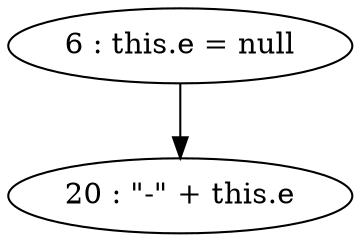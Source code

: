 digraph G {
"6 : this.e = null"
"6 : this.e = null" -> "20 : \"-\" + this.e"
"20 : \"-\" + this.e"
}